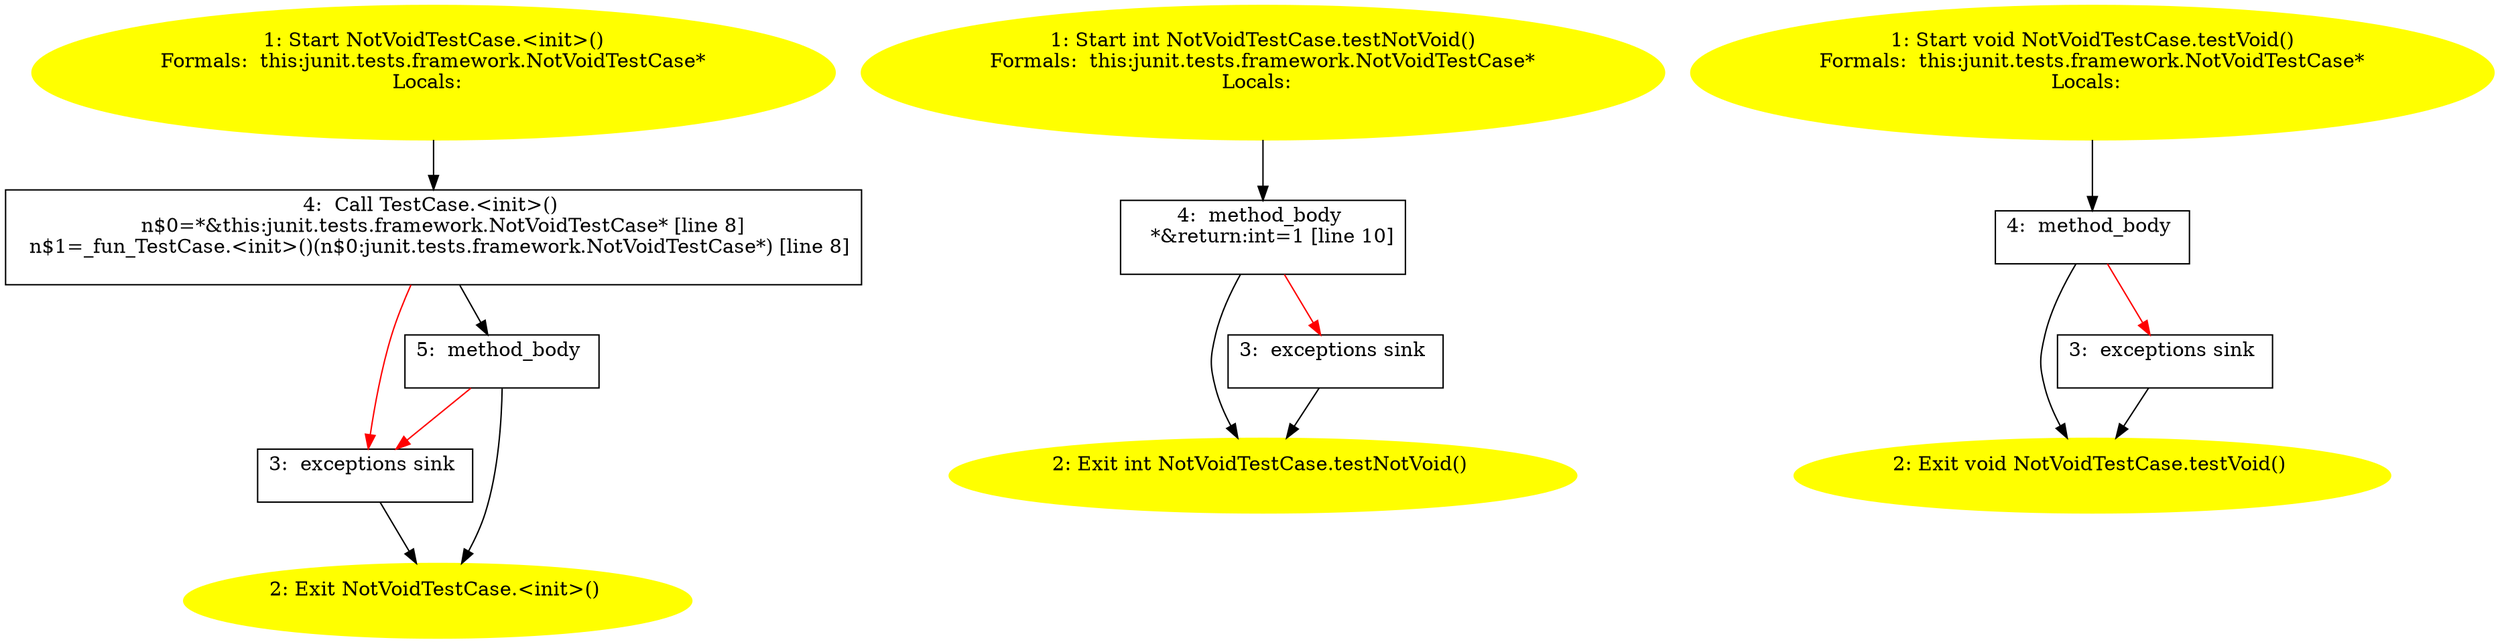 /* @generated */
digraph cfg {
"junit.tests.framework.NotVoidTestCase.<init>().89f760ab60799e9755836ad450311465_1" [label="1: Start NotVoidTestCase.<init>()\nFormals:  this:junit.tests.framework.NotVoidTestCase*\nLocals:  \n  " color=yellow style=filled]
	

	 "junit.tests.framework.NotVoidTestCase.<init>().89f760ab60799e9755836ad450311465_1" -> "junit.tests.framework.NotVoidTestCase.<init>().89f760ab60799e9755836ad450311465_4" ;
"junit.tests.framework.NotVoidTestCase.<init>().89f760ab60799e9755836ad450311465_2" [label="2: Exit NotVoidTestCase.<init>() \n  " color=yellow style=filled]
	

"junit.tests.framework.NotVoidTestCase.<init>().89f760ab60799e9755836ad450311465_3" [label="3:  exceptions sink \n  " shape="box"]
	

	 "junit.tests.framework.NotVoidTestCase.<init>().89f760ab60799e9755836ad450311465_3" -> "junit.tests.framework.NotVoidTestCase.<init>().89f760ab60799e9755836ad450311465_2" ;
"junit.tests.framework.NotVoidTestCase.<init>().89f760ab60799e9755836ad450311465_4" [label="4:  Call TestCase.<init>() \n   n$0=*&this:junit.tests.framework.NotVoidTestCase* [line 8]\n  n$1=_fun_TestCase.<init>()(n$0:junit.tests.framework.NotVoidTestCase*) [line 8]\n " shape="box"]
	

	 "junit.tests.framework.NotVoidTestCase.<init>().89f760ab60799e9755836ad450311465_4" -> "junit.tests.framework.NotVoidTestCase.<init>().89f760ab60799e9755836ad450311465_5" ;
	 "junit.tests.framework.NotVoidTestCase.<init>().89f760ab60799e9755836ad450311465_4" -> "junit.tests.framework.NotVoidTestCase.<init>().89f760ab60799e9755836ad450311465_3" [color="red" ];
"junit.tests.framework.NotVoidTestCase.<init>().89f760ab60799e9755836ad450311465_5" [label="5:  method_body \n  " shape="box"]
	

	 "junit.tests.framework.NotVoidTestCase.<init>().89f760ab60799e9755836ad450311465_5" -> "junit.tests.framework.NotVoidTestCase.<init>().89f760ab60799e9755836ad450311465_2" ;
	 "junit.tests.framework.NotVoidTestCase.<init>().89f760ab60799e9755836ad450311465_5" -> "junit.tests.framework.NotVoidTestCase.<init>().89f760ab60799e9755836ad450311465_3" [color="red" ];
"junit.tests.framework.NotVoidTestCase.testNotVoid():int.f684513ca2b83f71b7305fd33fe1861d_1" [label="1: Start int NotVoidTestCase.testNotVoid()\nFormals:  this:junit.tests.framework.NotVoidTestCase*\nLocals:  \n  " color=yellow style=filled]
	

	 "junit.tests.framework.NotVoidTestCase.testNotVoid():int.f684513ca2b83f71b7305fd33fe1861d_1" -> "junit.tests.framework.NotVoidTestCase.testNotVoid():int.f684513ca2b83f71b7305fd33fe1861d_4" ;
"junit.tests.framework.NotVoidTestCase.testNotVoid():int.f684513ca2b83f71b7305fd33fe1861d_2" [label="2: Exit int NotVoidTestCase.testNotVoid() \n  " color=yellow style=filled]
	

"junit.tests.framework.NotVoidTestCase.testNotVoid():int.f684513ca2b83f71b7305fd33fe1861d_3" [label="3:  exceptions sink \n  " shape="box"]
	

	 "junit.tests.framework.NotVoidTestCase.testNotVoid():int.f684513ca2b83f71b7305fd33fe1861d_3" -> "junit.tests.framework.NotVoidTestCase.testNotVoid():int.f684513ca2b83f71b7305fd33fe1861d_2" ;
"junit.tests.framework.NotVoidTestCase.testNotVoid():int.f684513ca2b83f71b7305fd33fe1861d_4" [label="4:  method_body \n   *&return:int=1 [line 10]\n " shape="box"]
	

	 "junit.tests.framework.NotVoidTestCase.testNotVoid():int.f684513ca2b83f71b7305fd33fe1861d_4" -> "junit.tests.framework.NotVoidTestCase.testNotVoid():int.f684513ca2b83f71b7305fd33fe1861d_2" ;
	 "junit.tests.framework.NotVoidTestCase.testNotVoid():int.f684513ca2b83f71b7305fd33fe1861d_4" -> "junit.tests.framework.NotVoidTestCase.testNotVoid():int.f684513ca2b83f71b7305fd33fe1861d_3" [color="red" ];
"junit.tests.framework.NotVoidTestCase.testVoid():void.30367d4ba255043e8fc93c11c92bf427_1" [label="1: Start void NotVoidTestCase.testVoid()\nFormals:  this:junit.tests.framework.NotVoidTestCase*\nLocals:  \n  " color=yellow style=filled]
	

	 "junit.tests.framework.NotVoidTestCase.testVoid():void.30367d4ba255043e8fc93c11c92bf427_1" -> "junit.tests.framework.NotVoidTestCase.testVoid():void.30367d4ba255043e8fc93c11c92bf427_4" ;
"junit.tests.framework.NotVoidTestCase.testVoid():void.30367d4ba255043e8fc93c11c92bf427_2" [label="2: Exit void NotVoidTestCase.testVoid() \n  " color=yellow style=filled]
	

"junit.tests.framework.NotVoidTestCase.testVoid():void.30367d4ba255043e8fc93c11c92bf427_3" [label="3:  exceptions sink \n  " shape="box"]
	

	 "junit.tests.framework.NotVoidTestCase.testVoid():void.30367d4ba255043e8fc93c11c92bf427_3" -> "junit.tests.framework.NotVoidTestCase.testVoid():void.30367d4ba255043e8fc93c11c92bf427_2" ;
"junit.tests.framework.NotVoidTestCase.testVoid():void.30367d4ba255043e8fc93c11c92bf427_4" [label="4:  method_body \n  " shape="box"]
	

	 "junit.tests.framework.NotVoidTestCase.testVoid():void.30367d4ba255043e8fc93c11c92bf427_4" -> "junit.tests.framework.NotVoidTestCase.testVoid():void.30367d4ba255043e8fc93c11c92bf427_2" ;
	 "junit.tests.framework.NotVoidTestCase.testVoid():void.30367d4ba255043e8fc93c11c92bf427_4" -> "junit.tests.framework.NotVoidTestCase.testVoid():void.30367d4ba255043e8fc93c11c92bf427_3" [color="red" ];
}
